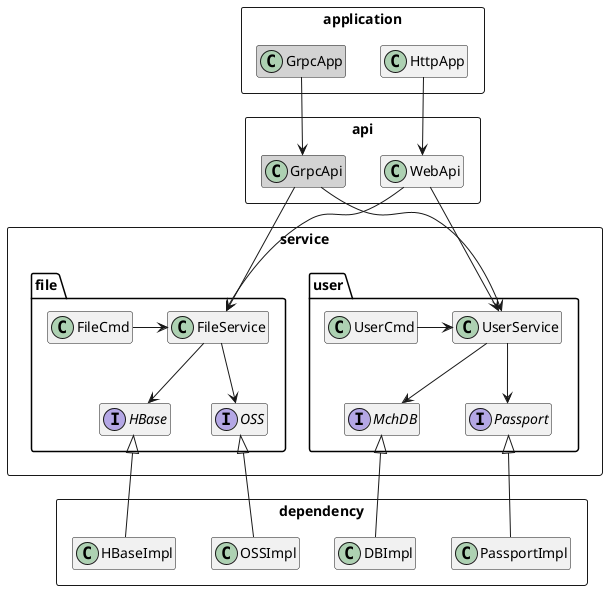 @startuml
hide members
'skinparam handwritten true

rectangle application {
    class HttpApp
    class GrpcApp #lightgray
}

rectangle api {
    class WebApi
    class GrpcApi #lightgray
}

rectangle service {
    package user {
        class UserService
        class UserCmd
        interface MchDB
        interface Passport
        UserService --> MchDB
        UserService --> Passport
        UserCmd -> UserService
    }
    package file {
        class FileService
        class FileCmd
        interface HBase
        interface OSS
        FileService --> HBase
        FileService --> OSS
        FileCmd -> FileService
    }
}

rectangle dependency {
    class HBaseImpl
    class DBImpl
    class OSSImpl
    class PassportImpl
}

HttpApp --> WebApi
WebApi --> UserService
WebApi --> FileService

GrpcApp --> GrpcApi
GrpcApi --> UserService
GrpcApi --> FileService

MchDB <|-- DBImpl
Passport <|-- PassportImpl
HBase <|--  HBaseImpl
OSS <|-- OSSImpl

@enduml